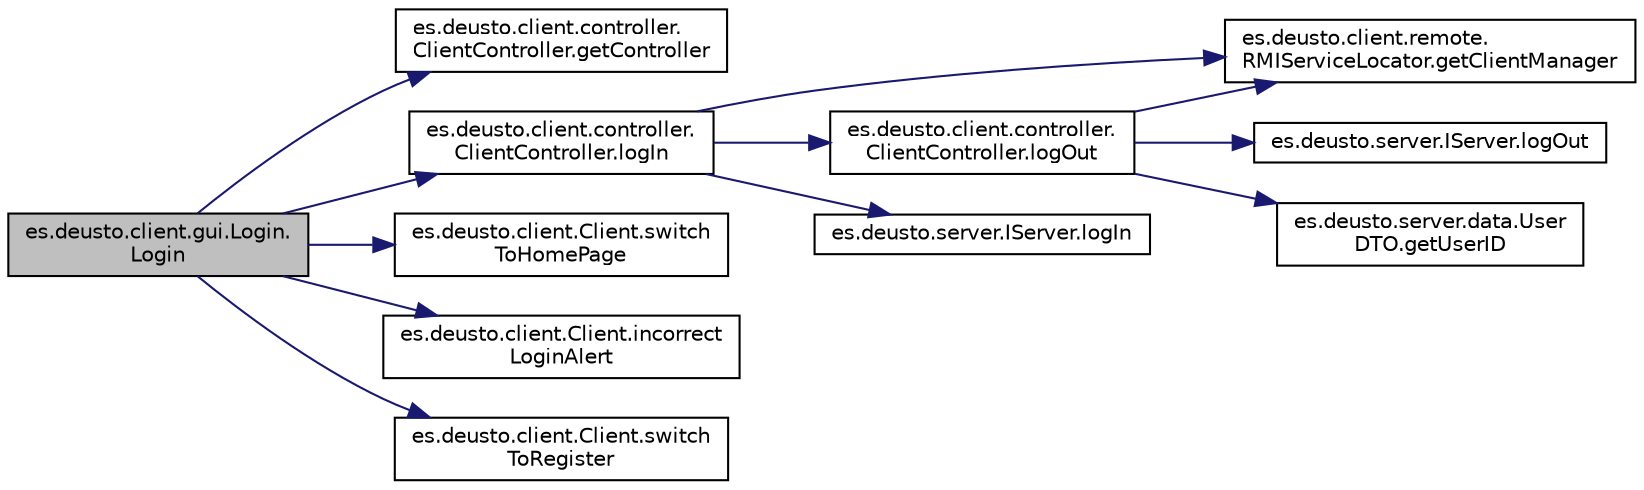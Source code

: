 digraph "es.deusto.client.gui.Login.Login"
{
 // LATEX_PDF_SIZE
  edge [fontname="Helvetica",fontsize="10",labelfontname="Helvetica",labelfontsize="10"];
  node [fontname="Helvetica",fontsize="10",shape=record];
  rankdir="LR";
  Node0 [label="es.deusto.client.gui.Login.\lLogin",height=0.2,width=0.4,color="black", fillcolor="grey75", style="filled", fontcolor="black",tooltip=" "];
  Node0 -> Node1 [color="midnightblue",fontsize="10",style="solid"];
  Node1 [label="es.deusto.client.controller.\lClientController.getController",height=0.2,width=0.4,color="black", fillcolor="white", style="filled",URL="$classes_1_1deusto_1_1client_1_1controller_1_1_client_controller.html#aa76786bb097da98592adb6aeefa8d996",tooltip=" "];
  Node0 -> Node2 [color="midnightblue",fontsize="10",style="solid"];
  Node2 [label="es.deusto.client.controller.\lClientController.logIn",height=0.2,width=0.4,color="black", fillcolor="white", style="filled",URL="$classes_1_1deusto_1_1client_1_1controller_1_1_client_controller.html#a075c2e627be920454324dacbbc72295c",tooltip=" "];
  Node2 -> Node3 [color="midnightblue",fontsize="10",style="solid"];
  Node3 [label="es.deusto.client.controller.\lClientController.logOut",height=0.2,width=0.4,color="black", fillcolor="white", style="filled",URL="$classes_1_1deusto_1_1client_1_1controller_1_1_client_controller.html#a9379da9c24d71d3ebafaa44e0f858340",tooltip=" "];
  Node3 -> Node4 [color="midnightblue",fontsize="10",style="solid"];
  Node4 [label="es.deusto.client.remote.\lRMIServiceLocator.getClientManager",height=0.2,width=0.4,color="black", fillcolor="white", style="filled",URL="$classes_1_1deusto_1_1client_1_1remote_1_1_r_m_i_service_locator.html#ade08376a63a3e1a5ca512986e86478d5",tooltip=" "];
  Node3 -> Node5 [color="midnightblue",fontsize="10",style="solid"];
  Node5 [label="es.deusto.server.IServer.logOut",height=0.2,width=0.4,color="black", fillcolor="white", style="filled",URL="$interfacees_1_1deusto_1_1server_1_1_i_server.html#a479231082cae13f9c651c0ec2cb2cece",tooltip=" "];
  Node3 -> Node6 [color="midnightblue",fontsize="10",style="solid"];
  Node6 [label="es.deusto.server.data.User\lDTO.getUserID",height=0.2,width=0.4,color="black", fillcolor="white", style="filled",URL="$classes_1_1deusto_1_1server_1_1data_1_1_user_d_t_o.html#ae04b78d874974f7f3307b68fa2a15210",tooltip=" "];
  Node2 -> Node4 [color="midnightblue",fontsize="10",style="solid"];
  Node2 -> Node7 [color="midnightblue",fontsize="10",style="solid"];
  Node7 [label="es.deusto.server.IServer.logIn",height=0.2,width=0.4,color="black", fillcolor="white", style="filled",URL="$interfacees_1_1deusto_1_1server_1_1_i_server.html#a62db155ac744b9712e303ceea76a3560",tooltip=" "];
  Node0 -> Node8 [color="midnightblue",fontsize="10",style="solid"];
  Node8 [label="es.deusto.client.Client.switch\lToHomePage",height=0.2,width=0.4,color="black", fillcolor="white", style="filled",URL="$classes_1_1deusto_1_1client_1_1_client.html#aff17deef622ce410b473d4dadad36343",tooltip=" "];
  Node0 -> Node9 [color="midnightblue",fontsize="10",style="solid"];
  Node9 [label="es.deusto.client.Client.incorrect\lLoginAlert",height=0.2,width=0.4,color="black", fillcolor="white", style="filled",URL="$classes_1_1deusto_1_1client_1_1_client.html#a8bbc4a71a4aaff50bfe419a724898790",tooltip=" "];
  Node0 -> Node10 [color="midnightblue",fontsize="10",style="solid"];
  Node10 [label="es.deusto.client.Client.switch\lToRegister",height=0.2,width=0.4,color="black", fillcolor="white", style="filled",URL="$classes_1_1deusto_1_1client_1_1_client.html#a8b292db7d6ec16eaa53b224bb7a33ab4",tooltip=" "];
}
